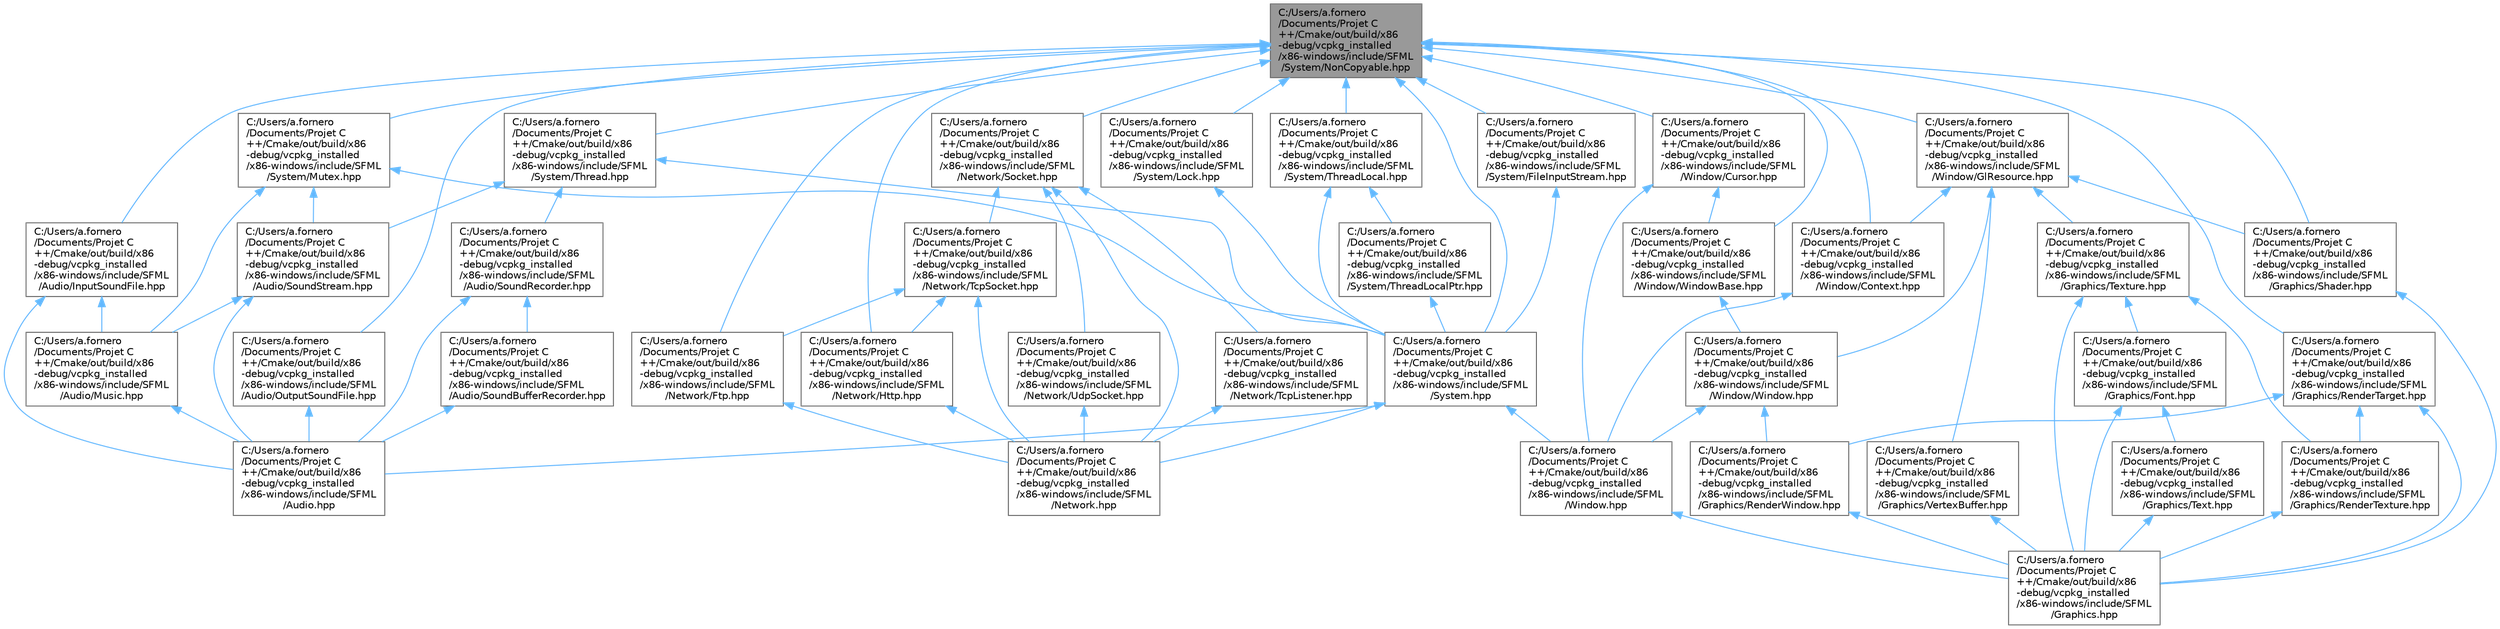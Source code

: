 digraph "C:/Users/a.fornero/Documents/Projet C++/Cmake/out/build/x86-debug/vcpkg_installed/x86-windows/include/SFML/System/NonCopyable.hpp"
{
 // LATEX_PDF_SIZE
  bgcolor="transparent";
  edge [fontname=Helvetica,fontsize=10,labelfontname=Helvetica,labelfontsize=10];
  node [fontname=Helvetica,fontsize=10,shape=box,height=0.2,width=0.4];
  Node1 [id="Node000001",label="C:/Users/a.fornero\l/Documents/Projet C\l++/Cmake/out/build/x86\l-debug/vcpkg_installed\l/x86-windows/include/SFML\l/System/NonCopyable.hpp",height=0.2,width=0.4,color="gray40", fillcolor="grey60", style="filled", fontcolor="black",tooltip=" "];
  Node1 -> Node2 [id="edge1_Node000001_Node000002",dir="back",color="steelblue1",style="solid",tooltip=" "];
  Node2 [id="Node000002",label="C:/Users/a.fornero\l/Documents/Projet C\l++/Cmake/out/build/x86\l-debug/vcpkg_installed\l/x86-windows/include/SFML\l/Audio/InputSoundFile.hpp",height=0.2,width=0.4,color="grey40", fillcolor="white", style="filled",URL="$_input_sound_file_8hpp.html",tooltip=" "];
  Node2 -> Node3 [id="edge2_Node000002_Node000003",dir="back",color="steelblue1",style="solid",tooltip=" "];
  Node3 [id="Node000003",label="C:/Users/a.fornero\l/Documents/Projet C\l++/Cmake/out/build/x86\l-debug/vcpkg_installed\l/x86-windows/include/SFML\l/Audio.hpp",height=0.2,width=0.4,color="grey40", fillcolor="white", style="filled",URL="$_audio_8hpp.html",tooltip=" "];
  Node2 -> Node4 [id="edge3_Node000002_Node000004",dir="back",color="steelblue1",style="solid",tooltip=" "];
  Node4 [id="Node000004",label="C:/Users/a.fornero\l/Documents/Projet C\l++/Cmake/out/build/x86\l-debug/vcpkg_installed\l/x86-windows/include/SFML\l/Audio/Music.hpp",height=0.2,width=0.4,color="grey40", fillcolor="white", style="filled",URL="$_music_8hpp.html",tooltip=" "];
  Node4 -> Node3 [id="edge4_Node000004_Node000003",dir="back",color="steelblue1",style="solid",tooltip=" "];
  Node1 -> Node5 [id="edge5_Node000001_Node000005",dir="back",color="steelblue1",style="solid",tooltip=" "];
  Node5 [id="Node000005",label="C:/Users/a.fornero\l/Documents/Projet C\l++/Cmake/out/build/x86\l-debug/vcpkg_installed\l/x86-windows/include/SFML\l/Audio/OutputSoundFile.hpp",height=0.2,width=0.4,color="grey40", fillcolor="white", style="filled",URL="$_output_sound_file_8hpp.html",tooltip=" "];
  Node5 -> Node3 [id="edge6_Node000005_Node000003",dir="back",color="steelblue1",style="solid",tooltip=" "];
  Node1 -> Node6 [id="edge7_Node000001_Node000006",dir="back",color="steelblue1",style="solid",tooltip=" "];
  Node6 [id="Node000006",label="C:/Users/a.fornero\l/Documents/Projet C\l++/Cmake/out/build/x86\l-debug/vcpkg_installed\l/x86-windows/include/SFML\l/Graphics/RenderTarget.hpp",height=0.2,width=0.4,color="grey40", fillcolor="white", style="filled",URL="$_render_target_8hpp.html",tooltip=" "];
  Node6 -> Node7 [id="edge8_Node000006_Node000007",dir="back",color="steelblue1",style="solid",tooltip=" "];
  Node7 [id="Node000007",label="C:/Users/a.fornero\l/Documents/Projet C\l++/Cmake/out/build/x86\l-debug/vcpkg_installed\l/x86-windows/include/SFML\l/Graphics.hpp",height=0.2,width=0.4,color="grey40", fillcolor="white", style="filled",URL="$_graphics_8hpp.html",tooltip=" "];
  Node6 -> Node8 [id="edge9_Node000006_Node000008",dir="back",color="steelblue1",style="solid",tooltip=" "];
  Node8 [id="Node000008",label="C:/Users/a.fornero\l/Documents/Projet C\l++/Cmake/out/build/x86\l-debug/vcpkg_installed\l/x86-windows/include/SFML\l/Graphics/RenderTexture.hpp",height=0.2,width=0.4,color="grey40", fillcolor="white", style="filled",URL="$_render_texture_8hpp.html",tooltip=" "];
  Node8 -> Node7 [id="edge10_Node000008_Node000007",dir="back",color="steelblue1",style="solid",tooltip=" "];
  Node6 -> Node9 [id="edge11_Node000006_Node000009",dir="back",color="steelblue1",style="solid",tooltip=" "];
  Node9 [id="Node000009",label="C:/Users/a.fornero\l/Documents/Projet C\l++/Cmake/out/build/x86\l-debug/vcpkg_installed\l/x86-windows/include/SFML\l/Graphics/RenderWindow.hpp",height=0.2,width=0.4,color="grey40", fillcolor="white", style="filled",URL="$_render_window_8hpp.html",tooltip=" "];
  Node9 -> Node7 [id="edge12_Node000009_Node000007",dir="back",color="steelblue1",style="solid",tooltip=" "];
  Node1 -> Node10 [id="edge13_Node000001_Node000010",dir="back",color="steelblue1",style="solid",tooltip=" "];
  Node10 [id="Node000010",label="C:/Users/a.fornero\l/Documents/Projet C\l++/Cmake/out/build/x86\l-debug/vcpkg_installed\l/x86-windows/include/SFML\l/Graphics/Shader.hpp",height=0.2,width=0.4,color="grey40", fillcolor="white", style="filled",URL="$_shader_8hpp.html",tooltip=" "];
  Node10 -> Node7 [id="edge14_Node000010_Node000007",dir="back",color="steelblue1",style="solid",tooltip=" "];
  Node1 -> Node11 [id="edge15_Node000001_Node000011",dir="back",color="steelblue1",style="solid",tooltip=" "];
  Node11 [id="Node000011",label="C:/Users/a.fornero\l/Documents/Projet C\l++/Cmake/out/build/x86\l-debug/vcpkg_installed\l/x86-windows/include/SFML\l/Network/Ftp.hpp",height=0.2,width=0.4,color="grey40", fillcolor="white", style="filled",URL="$_ftp_8hpp.html",tooltip=" "];
  Node11 -> Node12 [id="edge16_Node000011_Node000012",dir="back",color="steelblue1",style="solid",tooltip=" "];
  Node12 [id="Node000012",label="C:/Users/a.fornero\l/Documents/Projet C\l++/Cmake/out/build/x86\l-debug/vcpkg_installed\l/x86-windows/include/SFML\l/Network.hpp",height=0.2,width=0.4,color="grey40", fillcolor="white", style="filled",URL="$_network_8hpp.html",tooltip=" "];
  Node1 -> Node13 [id="edge17_Node000001_Node000013",dir="back",color="steelblue1",style="solid",tooltip=" "];
  Node13 [id="Node000013",label="C:/Users/a.fornero\l/Documents/Projet C\l++/Cmake/out/build/x86\l-debug/vcpkg_installed\l/x86-windows/include/SFML\l/Network/Http.hpp",height=0.2,width=0.4,color="grey40", fillcolor="white", style="filled",URL="$_http_8hpp.html",tooltip=" "];
  Node13 -> Node12 [id="edge18_Node000013_Node000012",dir="back",color="steelblue1",style="solid",tooltip=" "];
  Node1 -> Node14 [id="edge19_Node000001_Node000014",dir="back",color="steelblue1",style="solid",tooltip=" "];
  Node14 [id="Node000014",label="C:/Users/a.fornero\l/Documents/Projet C\l++/Cmake/out/build/x86\l-debug/vcpkg_installed\l/x86-windows/include/SFML\l/Network/Socket.hpp",height=0.2,width=0.4,color="grey40", fillcolor="white", style="filled",URL="$_socket_8hpp.html",tooltip=" "];
  Node14 -> Node12 [id="edge20_Node000014_Node000012",dir="back",color="steelblue1",style="solid",tooltip=" "];
  Node14 -> Node15 [id="edge21_Node000014_Node000015",dir="back",color="steelblue1",style="solid",tooltip=" "];
  Node15 [id="Node000015",label="C:/Users/a.fornero\l/Documents/Projet C\l++/Cmake/out/build/x86\l-debug/vcpkg_installed\l/x86-windows/include/SFML\l/Network/TcpListener.hpp",height=0.2,width=0.4,color="grey40", fillcolor="white", style="filled",URL="$_tcp_listener_8hpp.html",tooltip=" "];
  Node15 -> Node12 [id="edge22_Node000015_Node000012",dir="back",color="steelblue1",style="solid",tooltip=" "];
  Node14 -> Node16 [id="edge23_Node000014_Node000016",dir="back",color="steelblue1",style="solid",tooltip=" "];
  Node16 [id="Node000016",label="C:/Users/a.fornero\l/Documents/Projet C\l++/Cmake/out/build/x86\l-debug/vcpkg_installed\l/x86-windows/include/SFML\l/Network/TcpSocket.hpp",height=0.2,width=0.4,color="grey40", fillcolor="white", style="filled",URL="$_tcp_socket_8hpp.html",tooltip=" "];
  Node16 -> Node12 [id="edge24_Node000016_Node000012",dir="back",color="steelblue1",style="solid",tooltip=" "];
  Node16 -> Node11 [id="edge25_Node000016_Node000011",dir="back",color="steelblue1",style="solid",tooltip=" "];
  Node16 -> Node13 [id="edge26_Node000016_Node000013",dir="back",color="steelblue1",style="solid",tooltip=" "];
  Node14 -> Node17 [id="edge27_Node000014_Node000017",dir="back",color="steelblue1",style="solid",tooltip=" "];
  Node17 [id="Node000017",label="C:/Users/a.fornero\l/Documents/Projet C\l++/Cmake/out/build/x86\l-debug/vcpkg_installed\l/x86-windows/include/SFML\l/Network/UdpSocket.hpp",height=0.2,width=0.4,color="grey40", fillcolor="white", style="filled",URL="$_udp_socket_8hpp.html",tooltip=" "];
  Node17 -> Node12 [id="edge28_Node000017_Node000012",dir="back",color="steelblue1",style="solid",tooltip=" "];
  Node1 -> Node18 [id="edge29_Node000001_Node000018",dir="back",color="steelblue1",style="solid",tooltip=" "];
  Node18 [id="Node000018",label="C:/Users/a.fornero\l/Documents/Projet C\l++/Cmake/out/build/x86\l-debug/vcpkg_installed\l/x86-windows/include/SFML\l/System.hpp",height=0.2,width=0.4,color="grey40", fillcolor="white", style="filled",URL="$_system_8hpp.html",tooltip=" "];
  Node18 -> Node3 [id="edge30_Node000018_Node000003",dir="back",color="steelblue1",style="solid",tooltip=" "];
  Node18 -> Node12 [id="edge31_Node000018_Node000012",dir="back",color="steelblue1",style="solid",tooltip=" "];
  Node18 -> Node19 [id="edge32_Node000018_Node000019",dir="back",color="steelblue1",style="solid",tooltip=" "];
  Node19 [id="Node000019",label="C:/Users/a.fornero\l/Documents/Projet C\l++/Cmake/out/build/x86\l-debug/vcpkg_installed\l/x86-windows/include/SFML\l/Window.hpp",height=0.2,width=0.4,color="grey40", fillcolor="white", style="filled",URL="$_window_8hpp.html",tooltip=" "];
  Node19 -> Node7 [id="edge33_Node000019_Node000007",dir="back",color="steelblue1",style="solid",tooltip=" "];
  Node1 -> Node20 [id="edge34_Node000001_Node000020",dir="back",color="steelblue1",style="solid",tooltip=" "];
  Node20 [id="Node000020",label="C:/Users/a.fornero\l/Documents/Projet C\l++/Cmake/out/build/x86\l-debug/vcpkg_installed\l/x86-windows/include/SFML\l/System/FileInputStream.hpp",height=0.2,width=0.4,color="grey40", fillcolor="white", style="filled",URL="$_file_input_stream_8hpp.html",tooltip=" "];
  Node20 -> Node18 [id="edge35_Node000020_Node000018",dir="back",color="steelblue1",style="solid",tooltip=" "];
  Node1 -> Node21 [id="edge36_Node000001_Node000021",dir="back",color="steelblue1",style="solid",tooltip=" "];
  Node21 [id="Node000021",label="C:/Users/a.fornero\l/Documents/Projet C\l++/Cmake/out/build/x86\l-debug/vcpkg_installed\l/x86-windows/include/SFML\l/System/Lock.hpp",height=0.2,width=0.4,color="grey40", fillcolor="white", style="filled",URL="$_lock_8hpp.html",tooltip=" "];
  Node21 -> Node18 [id="edge37_Node000021_Node000018",dir="back",color="steelblue1",style="solid",tooltip=" "];
  Node1 -> Node22 [id="edge38_Node000001_Node000022",dir="back",color="steelblue1",style="solid",tooltip=" "];
  Node22 [id="Node000022",label="C:/Users/a.fornero\l/Documents/Projet C\l++/Cmake/out/build/x86\l-debug/vcpkg_installed\l/x86-windows/include/SFML\l/System/Mutex.hpp",height=0.2,width=0.4,color="grey40", fillcolor="white", style="filled",URL="$_mutex_8hpp.html",tooltip=" "];
  Node22 -> Node4 [id="edge39_Node000022_Node000004",dir="back",color="steelblue1",style="solid",tooltip=" "];
  Node22 -> Node23 [id="edge40_Node000022_Node000023",dir="back",color="steelblue1",style="solid",tooltip=" "];
  Node23 [id="Node000023",label="C:/Users/a.fornero\l/Documents/Projet C\l++/Cmake/out/build/x86\l-debug/vcpkg_installed\l/x86-windows/include/SFML\l/Audio/SoundStream.hpp",height=0.2,width=0.4,color="grey40", fillcolor="white", style="filled",URL="$_sound_stream_8hpp.html",tooltip=" "];
  Node23 -> Node3 [id="edge41_Node000023_Node000003",dir="back",color="steelblue1",style="solid",tooltip=" "];
  Node23 -> Node4 [id="edge42_Node000023_Node000004",dir="back",color="steelblue1",style="solid",tooltip=" "];
  Node22 -> Node18 [id="edge43_Node000022_Node000018",dir="back",color="steelblue1",style="solid",tooltip=" "];
  Node1 -> Node24 [id="edge44_Node000001_Node000024",dir="back",color="steelblue1",style="solid",tooltip=" "];
  Node24 [id="Node000024",label="C:/Users/a.fornero\l/Documents/Projet C\l++/Cmake/out/build/x86\l-debug/vcpkg_installed\l/x86-windows/include/SFML\l/System/Thread.hpp",height=0.2,width=0.4,color="grey40", fillcolor="white", style="filled",URL="$_thread_8hpp.html",tooltip=" "];
  Node24 -> Node25 [id="edge45_Node000024_Node000025",dir="back",color="steelblue1",style="solid",tooltip=" "];
  Node25 [id="Node000025",label="C:/Users/a.fornero\l/Documents/Projet C\l++/Cmake/out/build/x86\l-debug/vcpkg_installed\l/x86-windows/include/SFML\l/Audio/SoundRecorder.hpp",height=0.2,width=0.4,color="grey40", fillcolor="white", style="filled",URL="$_sound_recorder_8hpp.html",tooltip=" "];
  Node25 -> Node3 [id="edge46_Node000025_Node000003",dir="back",color="steelblue1",style="solid",tooltip=" "];
  Node25 -> Node26 [id="edge47_Node000025_Node000026",dir="back",color="steelblue1",style="solid",tooltip=" "];
  Node26 [id="Node000026",label="C:/Users/a.fornero\l/Documents/Projet C\l++/Cmake/out/build/x86\l-debug/vcpkg_installed\l/x86-windows/include/SFML\l/Audio/SoundBufferRecorder.hpp",height=0.2,width=0.4,color="grey40", fillcolor="white", style="filled",URL="$_sound_buffer_recorder_8hpp.html",tooltip=" "];
  Node26 -> Node3 [id="edge48_Node000026_Node000003",dir="back",color="steelblue1",style="solid",tooltip=" "];
  Node24 -> Node23 [id="edge49_Node000024_Node000023",dir="back",color="steelblue1",style="solid",tooltip=" "];
  Node24 -> Node18 [id="edge50_Node000024_Node000018",dir="back",color="steelblue1",style="solid",tooltip=" "];
  Node1 -> Node27 [id="edge51_Node000001_Node000027",dir="back",color="steelblue1",style="solid",tooltip=" "];
  Node27 [id="Node000027",label="C:/Users/a.fornero\l/Documents/Projet C\l++/Cmake/out/build/x86\l-debug/vcpkg_installed\l/x86-windows/include/SFML\l/System/ThreadLocal.hpp",height=0.2,width=0.4,color="grey40", fillcolor="white", style="filled",URL="$_thread_local_8hpp.html",tooltip=" "];
  Node27 -> Node18 [id="edge52_Node000027_Node000018",dir="back",color="steelblue1",style="solid",tooltip=" "];
  Node27 -> Node28 [id="edge53_Node000027_Node000028",dir="back",color="steelblue1",style="solid",tooltip=" "];
  Node28 [id="Node000028",label="C:/Users/a.fornero\l/Documents/Projet C\l++/Cmake/out/build/x86\l-debug/vcpkg_installed\l/x86-windows/include/SFML\l/System/ThreadLocalPtr.hpp",height=0.2,width=0.4,color="grey40", fillcolor="white", style="filled",URL="$_thread_local_ptr_8hpp.html",tooltip=" "];
  Node28 -> Node18 [id="edge54_Node000028_Node000018",dir="back",color="steelblue1",style="solid",tooltip=" "];
  Node1 -> Node29 [id="edge55_Node000001_Node000029",dir="back",color="steelblue1",style="solid",tooltip=" "];
  Node29 [id="Node000029",label="C:/Users/a.fornero\l/Documents/Projet C\l++/Cmake/out/build/x86\l-debug/vcpkg_installed\l/x86-windows/include/SFML\l/Window/Context.hpp",height=0.2,width=0.4,color="grey40", fillcolor="white", style="filled",URL="$_context_8hpp.html",tooltip=" "];
  Node29 -> Node19 [id="edge56_Node000029_Node000019",dir="back",color="steelblue1",style="solid",tooltip=" "];
  Node1 -> Node30 [id="edge57_Node000001_Node000030",dir="back",color="steelblue1",style="solid",tooltip=" "];
  Node30 [id="Node000030",label="C:/Users/a.fornero\l/Documents/Projet C\l++/Cmake/out/build/x86\l-debug/vcpkg_installed\l/x86-windows/include/SFML\l/Window/Cursor.hpp",height=0.2,width=0.4,color="grey40", fillcolor="white", style="filled",URL="$_cursor_8hpp.html",tooltip=" "];
  Node30 -> Node19 [id="edge58_Node000030_Node000019",dir="back",color="steelblue1",style="solid",tooltip=" "];
  Node30 -> Node31 [id="edge59_Node000030_Node000031",dir="back",color="steelblue1",style="solid",tooltip=" "];
  Node31 [id="Node000031",label="C:/Users/a.fornero\l/Documents/Projet C\l++/Cmake/out/build/x86\l-debug/vcpkg_installed\l/x86-windows/include/SFML\l/Window/WindowBase.hpp",height=0.2,width=0.4,color="grey40", fillcolor="white", style="filled",URL="$_window_base_8hpp.html",tooltip=" "];
  Node31 -> Node32 [id="edge60_Node000031_Node000032",dir="back",color="steelblue1",style="solid",tooltip=" "];
  Node32 [id="Node000032",label="C:/Users/a.fornero\l/Documents/Projet C\l++/Cmake/out/build/x86\l-debug/vcpkg_installed\l/x86-windows/include/SFML\l/Window/Window.hpp",height=0.2,width=0.4,color="grey40", fillcolor="white", style="filled",URL="$_window_2_window_8hpp.html",tooltip=" "];
  Node32 -> Node9 [id="edge61_Node000032_Node000009",dir="back",color="steelblue1",style="solid",tooltip=" "];
  Node32 -> Node19 [id="edge62_Node000032_Node000019",dir="back",color="steelblue1",style="solid",tooltip=" "];
  Node1 -> Node33 [id="edge63_Node000001_Node000033",dir="back",color="steelblue1",style="solid",tooltip=" "];
  Node33 [id="Node000033",label="C:/Users/a.fornero\l/Documents/Projet C\l++/Cmake/out/build/x86\l-debug/vcpkg_installed\l/x86-windows/include/SFML\l/Window/GlResource.hpp",height=0.2,width=0.4,color="grey40", fillcolor="white", style="filled",URL="$_gl_resource_8hpp.html",tooltip=" "];
  Node33 -> Node10 [id="edge64_Node000033_Node000010",dir="back",color="steelblue1",style="solid",tooltip=" "];
  Node33 -> Node34 [id="edge65_Node000033_Node000034",dir="back",color="steelblue1",style="solid",tooltip=" "];
  Node34 [id="Node000034",label="C:/Users/a.fornero\l/Documents/Projet C\l++/Cmake/out/build/x86\l-debug/vcpkg_installed\l/x86-windows/include/SFML\l/Graphics/Texture.hpp",height=0.2,width=0.4,color="grey40", fillcolor="white", style="filled",URL="$_texture_8hpp.html",tooltip=" "];
  Node34 -> Node7 [id="edge66_Node000034_Node000007",dir="back",color="steelblue1",style="solid",tooltip=" "];
  Node34 -> Node35 [id="edge67_Node000034_Node000035",dir="back",color="steelblue1",style="solid",tooltip=" "];
  Node35 [id="Node000035",label="C:/Users/a.fornero\l/Documents/Projet C\l++/Cmake/out/build/x86\l-debug/vcpkg_installed\l/x86-windows/include/SFML\l/Graphics/Font.hpp",height=0.2,width=0.4,color="grey40", fillcolor="white", style="filled",URL="$_font_8hpp.html",tooltip=" "];
  Node35 -> Node7 [id="edge68_Node000035_Node000007",dir="back",color="steelblue1",style="solid",tooltip=" "];
  Node35 -> Node36 [id="edge69_Node000035_Node000036",dir="back",color="steelblue1",style="solid",tooltip=" "];
  Node36 [id="Node000036",label="C:/Users/a.fornero\l/Documents/Projet C\l++/Cmake/out/build/x86\l-debug/vcpkg_installed\l/x86-windows/include/SFML\l/Graphics/Text.hpp",height=0.2,width=0.4,color="grey40", fillcolor="white", style="filled",URL="$_text_8hpp.html",tooltip=" "];
  Node36 -> Node7 [id="edge70_Node000036_Node000007",dir="back",color="steelblue1",style="solid",tooltip=" "];
  Node34 -> Node8 [id="edge71_Node000034_Node000008",dir="back",color="steelblue1",style="solid",tooltip=" "];
  Node33 -> Node37 [id="edge72_Node000033_Node000037",dir="back",color="steelblue1",style="solid",tooltip=" "];
  Node37 [id="Node000037",label="C:/Users/a.fornero\l/Documents/Projet C\l++/Cmake/out/build/x86\l-debug/vcpkg_installed\l/x86-windows/include/SFML\l/Graphics/VertexBuffer.hpp",height=0.2,width=0.4,color="grey40", fillcolor="white", style="filled",URL="$_vertex_buffer_8hpp.html",tooltip=" "];
  Node37 -> Node7 [id="edge73_Node000037_Node000007",dir="back",color="steelblue1",style="solid",tooltip=" "];
  Node33 -> Node29 [id="edge74_Node000033_Node000029",dir="back",color="steelblue1",style="solid",tooltip=" "];
  Node33 -> Node32 [id="edge75_Node000033_Node000032",dir="back",color="steelblue1",style="solid",tooltip=" "];
  Node1 -> Node31 [id="edge76_Node000001_Node000031",dir="back",color="steelblue1",style="solid",tooltip=" "];
}
